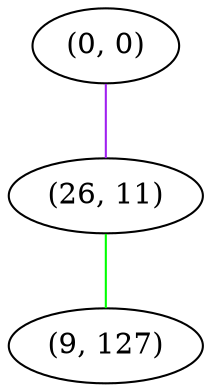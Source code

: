 graph "" {
"(0, 0)";
"(26, 11)";
"(9, 127)";
"(0, 0)" -- "(26, 11)"  [color=purple, key=0, weight=4];
"(26, 11)" -- "(9, 127)"  [color=green, key=0, weight=2];
}
